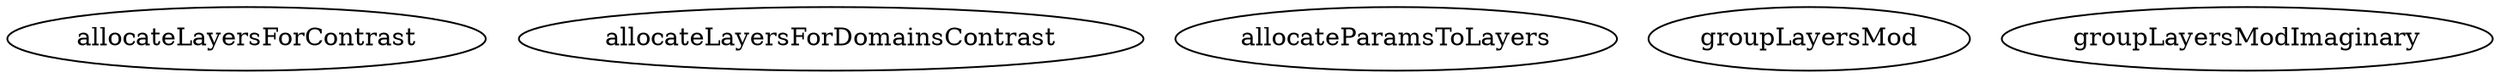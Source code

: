 /* Created by mdot for Matlab */
digraph m2html {

  allocateLayersForContrast [URL="allocateLayersForContrast.html"];
  allocateLayersForDomainsContrast [URL="allocateLayersForDomainsContrast.html"];
  allocateParamsToLayers [URL="allocateParamsToLayers.html"];
  groupLayersMod [URL="groupLayersMod.html"];
  groupLayersModImaginary [URL="groupLayersModImaginary.html"];
}